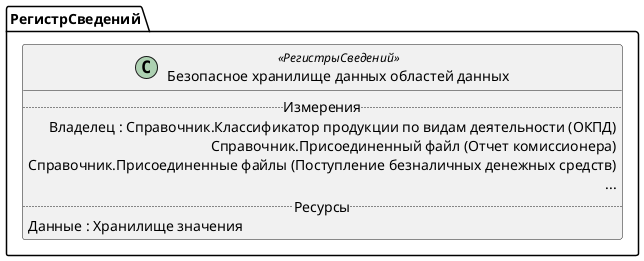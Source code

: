 ﻿@startuml БезопасноеХранилищеДанныхОбластейДанных
'!include templates.wsd
'..\include templates.wsd
class РегистрСведений.БезопасноеХранилищеДанныхОбластейДанных as "Безопасное хранилище данных областей данных" <<РегистрыСведений>>
{
..Измерения..
Владелец : Справочник.Классификатор продукции по видам деятельности (ОКПД)\rСправочник.Присоединенный файл (Отчет комиссионера)\rСправочник.Присоединенные файлы (Поступление безналичных денежных средств)\r...
..Ресурсы..
Данные : Хранилище значения
}
@enduml
